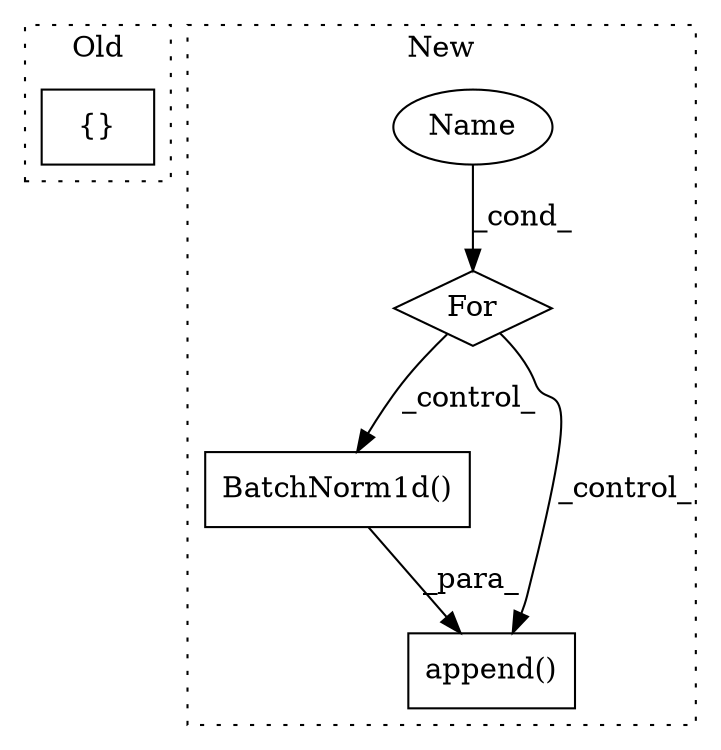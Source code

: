 digraph G {
subgraph cluster0 {
1 [label="{}" a="59" s="6546,6658" l="18,0" shape="box"];
label = "Old";
style="dotted";
}
subgraph cluster1 {
2 [label="BatchNorm1d()" a="75" s="7543,7568" l="15,1" shape="box"];
3 [label="For" a="107" s="7383,7412" l="4,14" shape="diamond"];
4 [label="Name" a="87" s="7387" l="1" shape="ellipse"];
5 [label="append()" a="75" s="7426,7643" l="31,14" shape="box"];
label = "New";
style="dotted";
}
2 -> 5 [label="_para_"];
3 -> 2 [label="_control_"];
3 -> 5 [label="_control_"];
4 -> 3 [label="_cond_"];
}